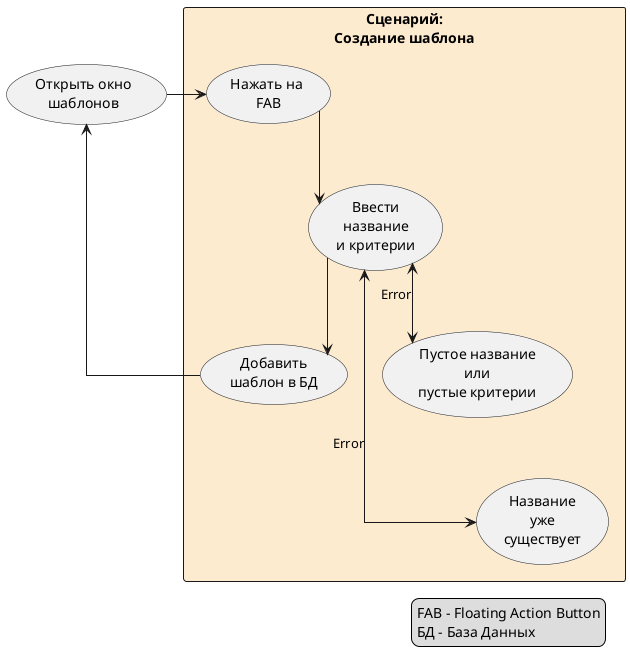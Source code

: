 @startuml

skinparam linetype ortho

skinparam RectangleBackgroundColor #FDEBD0

(Открыть окно\nшаблонов) as template_window

rectangle "Сценарий:\nСоздание шаблона" {
    (Нажать на\n FAB) as fab_click
    (Ввести\nназвание\nи критерии) as input_data
    (Название\nуже\nсуществует) as name_exist_error
    (Пустое название\nили\nпустые критерии) as empty_fields_error
    (Добавить\nшаблон в БД) as add_template_to_db
}

legend right
    FAB - Floating Action Button
    БД - База Данных
end legend

template_window -r-> fab_click
fab_click -d-> input_data
input_data <---> name_exist_error : Error
input_data <--> empty_fields_error : Error
input_data --> add_template_to_db
add_template_to_db -u-> template_window

@enduml